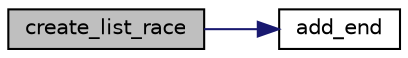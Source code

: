 digraph "create_list_race"
{
 // LATEX_PDF_SIZE
  edge [fontname="Helvetica",fontsize="10",labelfontname="Helvetica",labelfontsize="10"];
  node [fontname="Helvetica",fontsize="10",shape=record];
  rankdir="LR";
  Node1 [label="create_list_race",height=0.2,width=0.4,color="black", fillcolor="grey75", style="filled", fontcolor="black",tooltip=" "];
  Node1 -> Node2 [color="midnightblue",fontsize="10",style="solid",fontname="Helvetica"];
  Node2 [label="add_end",height=0.2,width=0.4,color="black", fillcolor="white", style="filled",URL="$course__liste_8c.html#a699b4d97065ee8aebe27fbd1ee6ae8e3",tooltip=" "];
}
